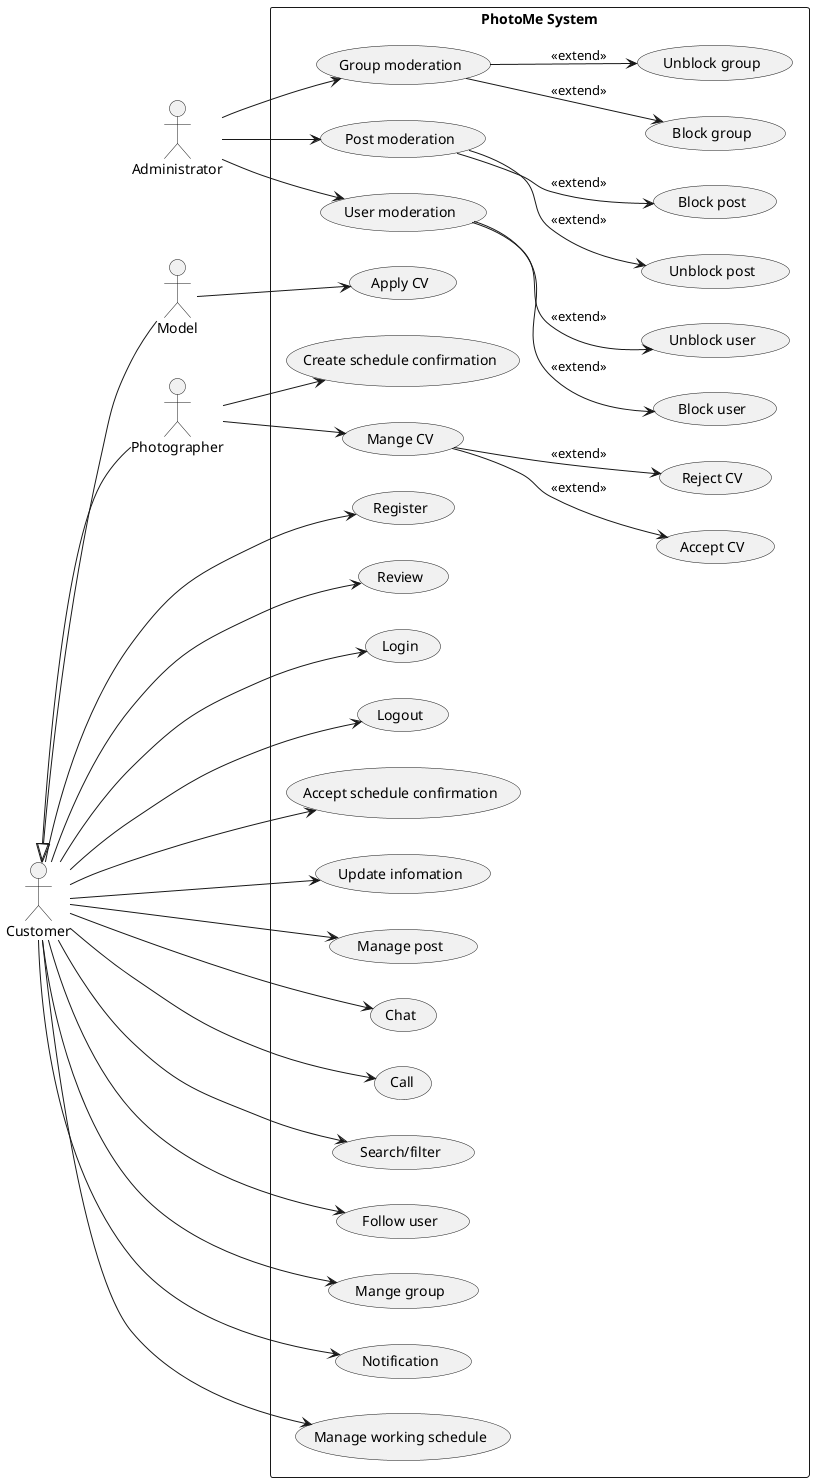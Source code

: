 @startuml
left to right direction
skinparam packageStyle rectangle
actor Administrator
actor Model
actor Photographer
actor Customer
rectangle "PhotoMe System" {
  usecase "Group moderation" as UC1
  usecase "Block group" as UC2
  usecase "Unblock group" as UC3
  usecase "Post moderation" as UC4
  usecase "Unblock post" as UC5
  usecase "Block post" as UC6
  usecase "User moderation" as UC7
  usecase "Block user" as UC8
  usecase "Unblock user" as UC9
  usecase "Register" as UC10
  usecase "Review" as UC11
  usecase "Login" as UC12
  usecase "Logout" as UC13
  usecase "Accept schedule confirmation" as UC14
  usecase "Update infomation" as UC15
  usecase "Manage post" as UC16
  usecase "Chat" as UC17
  usecase "Call" as UC18
  usecase "Search/filter" as UC19
  usecase "Follow user" as UC20
  usecase "Mange group" as UC21
  usecase "Notification" as UC22
  usecase "Manage working schedule" as UC23
  usecase "Apply CV" as UC24
  usecase "Create schedule confirmation" as UC25
  usecase "Mange CV" as UC26
  usecase "Accept CV" as UC27
  usecase "Reject CV" as UC28

  Administrator --> UC1
  Administrator --> UC4
  Administrator --> UC7
  Customer --> UC10
  Customer --> UC11
  Customer --> UC12
  Customer --> UC13
  Customer --> UC14
  Customer --> UC15
  Customer --> UC16
  Customer --> UC17
  Customer --> UC18
  Customer --> UC19
  Customer --> UC20
  Customer --> UC21
  Customer --> UC22
  Customer --> UC23
  Model --> UC24
  Photographer --> UC25
  Photographer --> UC26
  Customer <|-- Photographer
  Customer <|-- Model
  UC1-->UC2:<<extend>>
  UC1-->UC3:<<extend>>
  UC4-->UC5:<<extend>>
  UC4-->UC6:<<extend>>
  UC7-->UC8:<<extend>>
  UC7-->UC9:<<extend>>
  UC26-->UC27:<<extend>>
  UC26-->UC28:<<extend>>
}
@enduml
